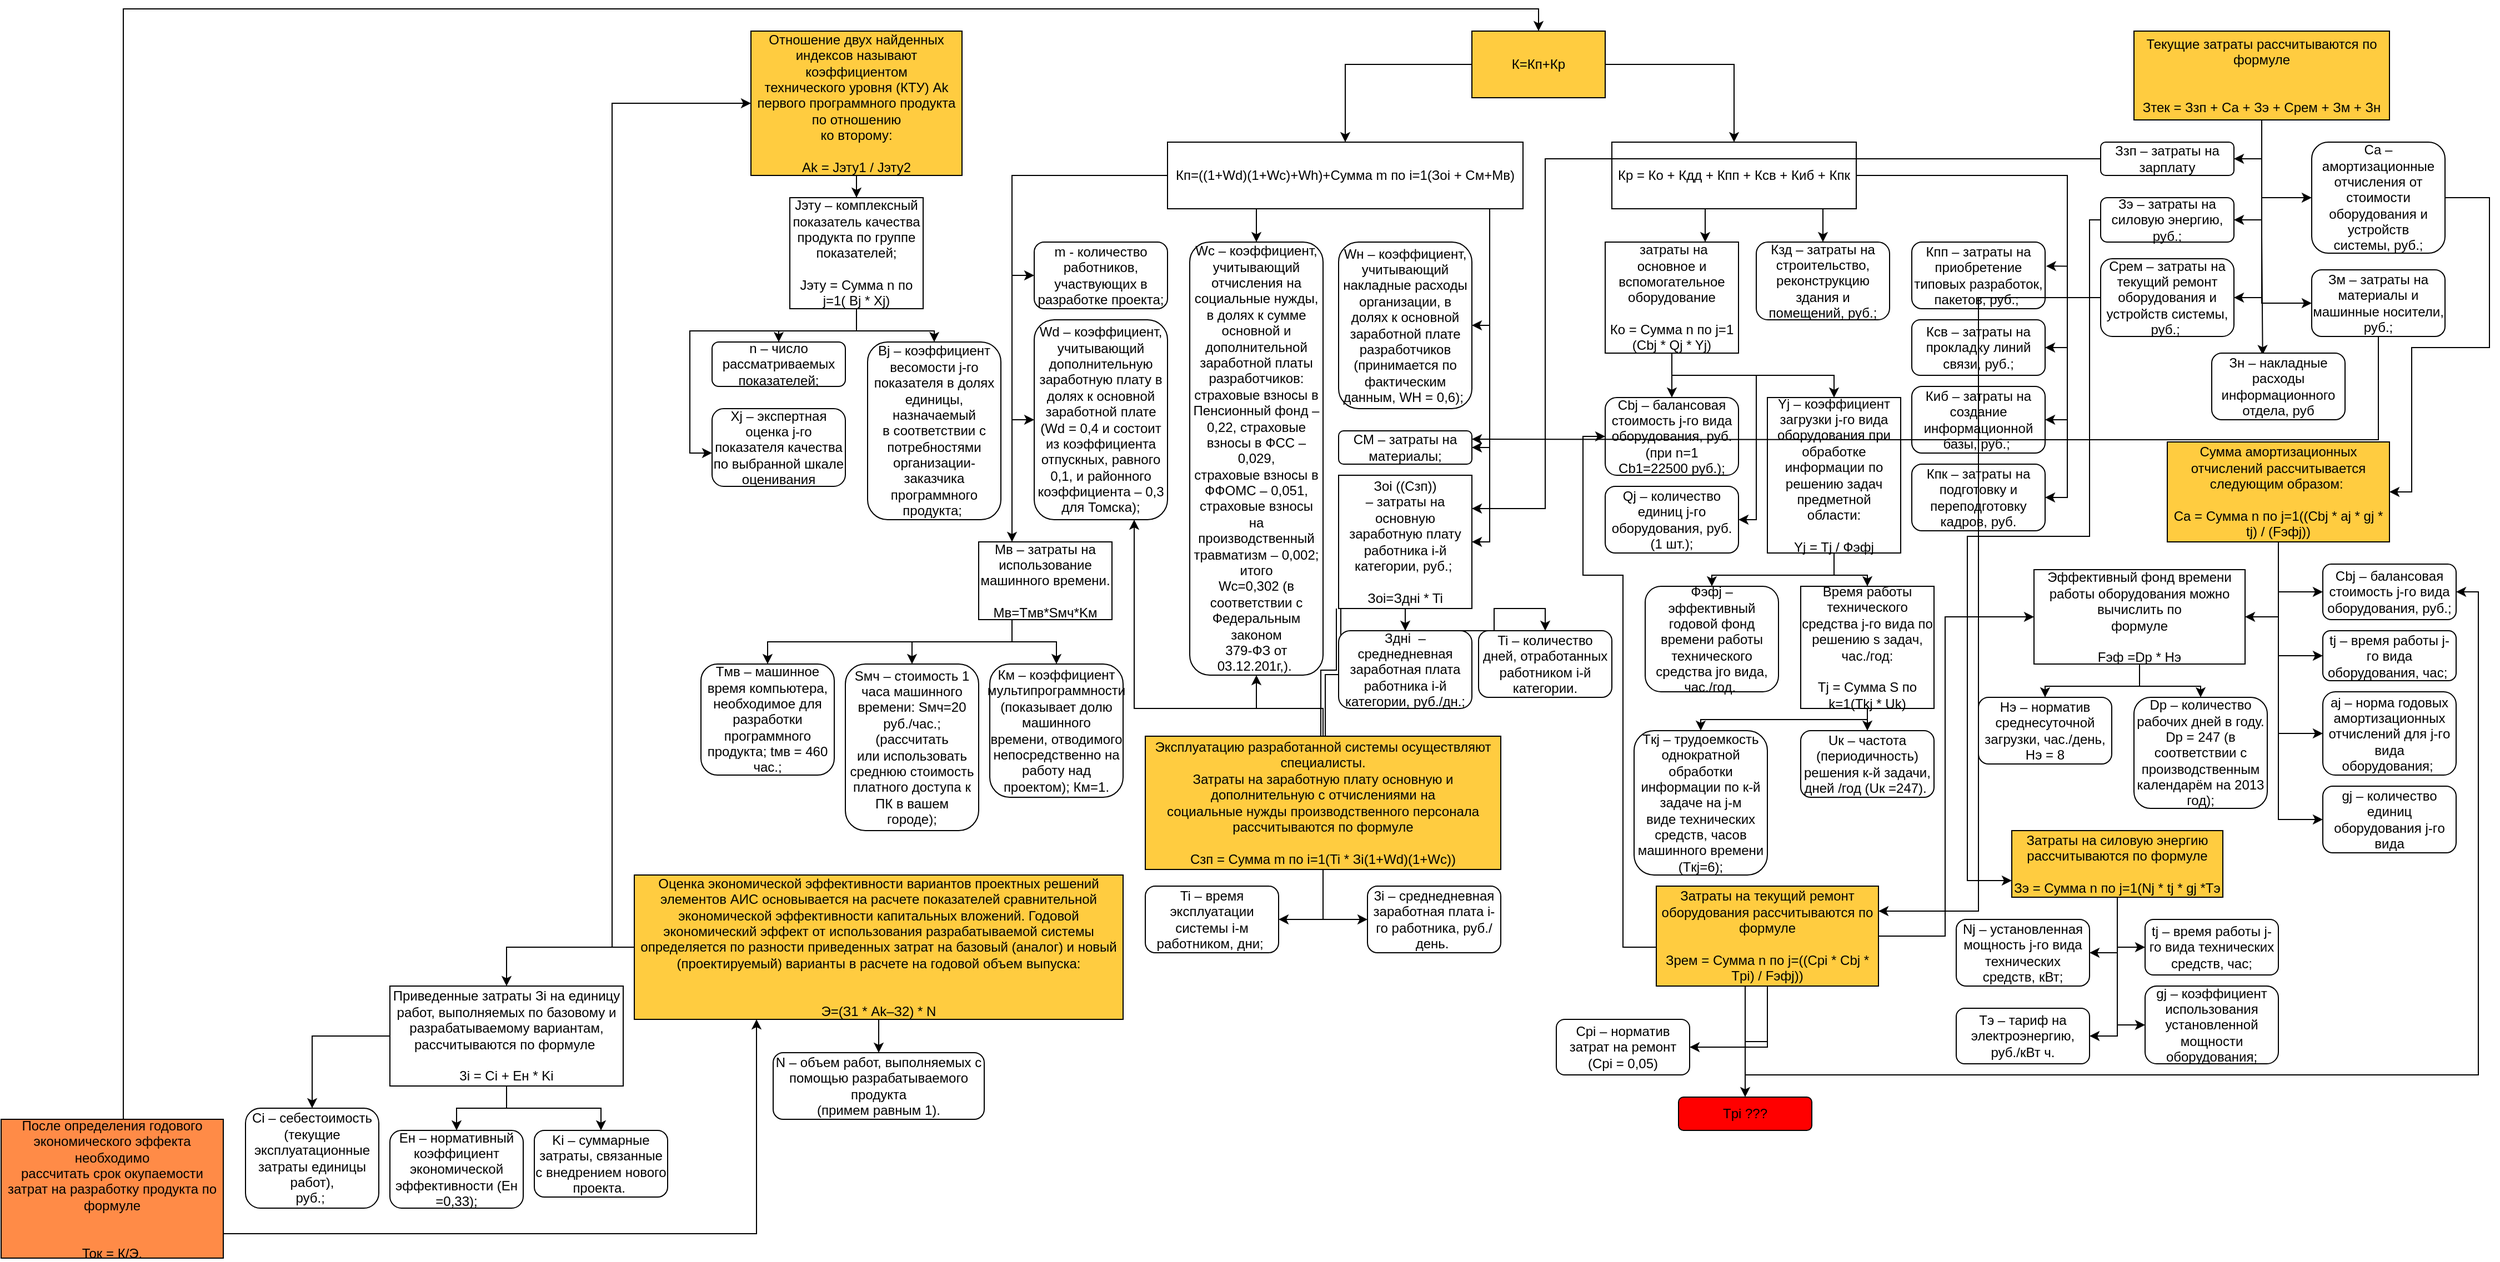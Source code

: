 <mxfile version="14.1.8" type="device"><diagram id="ptbiiNtV7gaPAEuwR_Ia" name="Страница 1"><mxGraphModel dx="2105" dy="2117" grid="1" gridSize="10" guides="1" tooltips="1" connect="1" arrows="1" fold="1" page="1" pageScale="1" pageWidth="827" pageHeight="1169" math="0" shadow="0"><root><mxCell id="0"/><mxCell id="1" parent="0"/><mxCell id="TgmgK-wRwr1ih5Ynuuwr-4" style="edgeStyle=orthogonalEdgeStyle;rounded=0;orthogonalLoop=1;jettySize=auto;html=1;entryX=0.5;entryY=0;entryDx=0;entryDy=0;" parent="1" source="TgmgK-wRwr1ih5Ynuuwr-1" target="TgmgK-wRwr1ih5Ynuuwr-2" edge="1"><mxGeometry relative="1" as="geometry"><Array as="points"><mxPoint x="540" y="-1100"/></Array></mxGeometry></mxCell><mxCell id="TgmgK-wRwr1ih5Ynuuwr-47" style="edgeStyle=orthogonalEdgeStyle;rounded=0;orthogonalLoop=1;jettySize=auto;html=1;entryX=0.5;entryY=0;entryDx=0;entryDy=0;" parent="1" source="TgmgK-wRwr1ih5Ynuuwr-1" target="TgmgK-wRwr1ih5Ynuuwr-46" edge="1"><mxGeometry relative="1" as="geometry"><Array as="points"><mxPoint x="890" y="-1100"/></Array></mxGeometry></mxCell><mxCell id="TgmgK-wRwr1ih5Ynuuwr-1" value="К=Кп+Кр" style="rounded=0;whiteSpace=wrap;html=1;fillColor=#FFCC40;" parent="1" vertex="1"><mxGeometry x="654" y="-1130" width="120" height="60" as="geometry"/></mxCell><mxCell id="TgmgK-wRwr1ih5Ynuuwr-8" style="edgeStyle=orthogonalEdgeStyle;rounded=0;orthogonalLoop=1;jettySize=auto;html=1;entryX=0;entryY=0.5;entryDx=0;entryDy=0;" parent="1" source="TgmgK-wRwr1ih5Ynuuwr-2" target="TgmgK-wRwr1ih5Ynuuwr-7" edge="1"><mxGeometry relative="1" as="geometry"><mxPoint x="220" y="-920" as="targetPoint"/><Array as="points"><mxPoint x="240" y="-1000"/><mxPoint x="240" y="-910"/></Array></mxGeometry></mxCell><mxCell id="TgmgK-wRwr1ih5Ynuuwr-12" style="edgeStyle=orthogonalEdgeStyle;rounded=0;orthogonalLoop=1;jettySize=auto;html=1;entryX=0;entryY=0.5;entryDx=0;entryDy=0;entryPerimeter=0;" parent="1" source="TgmgK-wRwr1ih5Ynuuwr-2" target="TgmgK-wRwr1ih5Ynuuwr-11" edge="1"><mxGeometry relative="1" as="geometry"><mxPoint x="240" y="-690" as="targetPoint"/><Array as="points"><mxPoint x="240" y="-1000"/><mxPoint x="240" y="-780"/></Array></mxGeometry></mxCell><mxCell id="TgmgK-wRwr1ih5Ynuuwr-20" style="edgeStyle=orthogonalEdgeStyle;rounded=0;orthogonalLoop=1;jettySize=auto;html=1;exitX=0.25;exitY=1;exitDx=0;exitDy=0;entryX=0.5;entryY=0;entryDx=0;entryDy=0;" parent="1" source="TgmgK-wRwr1ih5Ynuuwr-2" target="TgmgK-wRwr1ih5Ynuuwr-13" edge="1"><mxGeometry relative="1" as="geometry"/></mxCell><mxCell id="TgmgK-wRwr1ih5Ynuuwr-21" style="edgeStyle=orthogonalEdgeStyle;rounded=0;orthogonalLoop=1;jettySize=auto;html=1;" parent="1" source="TgmgK-wRwr1ih5Ynuuwr-2" target="TgmgK-wRwr1ih5Ynuuwr-15" edge="1"><mxGeometry relative="1" as="geometry"><Array as="points"><mxPoint x="670" y="-865"/></Array></mxGeometry></mxCell><mxCell id="TgmgK-wRwr1ih5Ynuuwr-26" style="edgeStyle=orthogonalEdgeStyle;rounded=0;orthogonalLoop=1;jettySize=auto;html=1;exitX=0.75;exitY=1;exitDx=0;exitDy=0;entryX=1;entryY=0.5;entryDx=0;entryDy=0;" parent="1" source="TgmgK-wRwr1ih5Ynuuwr-2" target="TgmgK-wRwr1ih5Ynuuwr-22" edge="1"><mxGeometry relative="1" as="geometry"><Array as="points"><mxPoint x="670" y="-970"/><mxPoint x="670" y="-755"/></Array></mxGeometry></mxCell><mxCell id="TgmgK-wRwr1ih5Ynuuwr-29" style="edgeStyle=orthogonalEdgeStyle;rounded=0;orthogonalLoop=1;jettySize=auto;html=1;exitX=0.75;exitY=1;exitDx=0;exitDy=0;entryX=1;entryY=0.5;entryDx=0;entryDy=0;" parent="1" source="TgmgK-wRwr1ih5Ynuuwr-2" target="TgmgK-wRwr1ih5Ynuuwr-28" edge="1"><mxGeometry relative="1" as="geometry"><Array as="points"><mxPoint x="670" y="-970"/><mxPoint x="670" y="-670"/></Array></mxGeometry></mxCell><mxCell id="TgmgK-wRwr1ih5Ynuuwr-115" style="edgeStyle=orthogonalEdgeStyle;rounded=0;orthogonalLoop=1;jettySize=auto;html=1;entryX=0.25;entryY=0;entryDx=0;entryDy=0;" parent="1" source="TgmgK-wRwr1ih5Ynuuwr-2" target="TgmgK-wRwr1ih5Ynuuwr-38" edge="1"><mxGeometry relative="1" as="geometry"/></mxCell><mxCell id="TgmgK-wRwr1ih5Ynuuwr-2" value="Кп=((1+Wd)(1+Wc)+Wh)+Cумма m по i=1(Зoi + Cм+Мв)" style="rounded=0;whiteSpace=wrap;html=1;" parent="1" vertex="1"><mxGeometry x="380" y="-1030" width="320" height="60" as="geometry"/></mxCell><mxCell id="TgmgK-wRwr1ih5Ynuuwr-7" value="m - количество работников, участвующих в разработке проекта;" style="rounded=1;whiteSpace=wrap;html=1;" parent="1" vertex="1"><mxGeometry x="260" y="-940" width="120" height="60" as="geometry"/></mxCell><mxCell id="TgmgK-wRwr1ih5Ynuuwr-11" value="Wd – коэффициент, учитывающий дополнительную заработную плату в&lt;br&gt;долях к основной заработной плате (Wd = 0,4 и состоит из коэффициента&lt;br&gt;отпускных, равного 0,1, и районного коэффициента – 0,3 для Томска);" style="rounded=1;whiteSpace=wrap;html=1;" parent="1" vertex="1"><mxGeometry x="260" y="-870" width="120" height="180" as="geometry"/></mxCell><mxCell id="TgmgK-wRwr1ih5Ynuuwr-13" value="Wс – коэффициент, учитывающий отчисления на социальные нужды, в долях к сумме основной и дополнительной заработной платы разработчиков:&lt;br&gt;страховые взносы в Пенсионный фонд – 0,22, страховые взносы в ФСС – 0,029,&lt;br&gt;страховые взносы в ФФОМС – 0,051, страховые взносы на производственный&lt;br&gt;травматизм – 0,002; итого&lt;br&gt;Wc=0,302 (в соответствии с Федеральным законом&lt;br&gt;379-ФЗ от 03.12.201г,).&amp;nbsp;" style="rounded=1;whiteSpace=wrap;html=1;" parent="1" vertex="1"><mxGeometry x="400" y="-940" width="120" height="390" as="geometry"/></mxCell><mxCell id="TgmgK-wRwr1ih5Ynuuwr-15" value="Wн – коэффициент, учитывающий накладные расходы организации, в&lt;br/&gt;долях к основной заработной плате разработчиков (принимается по&lt;br/&gt;фактическим данным, WН = 0,6);&amp;nbsp;" style="rounded=1;whiteSpace=wrap;html=1;" parent="1" vertex="1"><mxGeometry x="534" y="-940" width="120" height="150" as="geometry"/></mxCell><mxCell id="TgmgK-wRwr1ih5Ynuuwr-22" value="СM – затраты на материалы;" style="rounded=1;whiteSpace=wrap;html=1;" parent="1" vertex="1"><mxGeometry x="534" y="-770" width="120" height="30" as="geometry"/></mxCell><mxCell id="TgmgK-wRwr1ih5Ynuuwr-33" style="edgeStyle=orthogonalEdgeStyle;rounded=0;orthogonalLoop=1;jettySize=auto;html=1;exitX=0.5;exitY=1;exitDx=0;exitDy=0;entryX=0.5;entryY=0;entryDx=0;entryDy=0;" parent="1" source="TgmgK-wRwr1ih5Ynuuwr-28" target="TgmgK-wRwr1ih5Ynuuwr-32" edge="1"><mxGeometry relative="1" as="geometry"/></mxCell><mxCell id="TgmgK-wRwr1ih5Ynuuwr-34" style="edgeStyle=orthogonalEdgeStyle;rounded=0;orthogonalLoop=1;jettySize=auto;html=1;exitX=0.5;exitY=1;exitDx=0;exitDy=0;entryX=0.5;entryY=0;entryDx=0;entryDy=0;" parent="1" source="TgmgK-wRwr1ih5Ynuuwr-28" target="TgmgK-wRwr1ih5Ynuuwr-31" edge="1"><mxGeometry relative="1" as="geometry"/></mxCell><mxCell id="gELHfdkc6apqP2hcfplH-7" style="edgeStyle=orthogonalEdgeStyle;shape=link;rounded=0;orthogonalLoop=1;jettySize=auto;html=1;exitX=0;exitY=1;exitDx=0;exitDy=0;" parent="1" source="TgmgK-wRwr1ih5Ynuuwr-28" target="TgmgK-wRwr1ih5Ynuuwr-101" edge="1"><mxGeometry relative="1" as="geometry"/></mxCell><mxCell id="TgmgK-wRwr1ih5Ynuuwr-28" value="Зoi ((Сзп))&lt;br&gt;– затраты на основную заработную плату работника i-й категории, руб.;&amp;nbsp;&lt;br&gt;&lt;br&gt;Зoi=Зднi * Ti" style="rounded=0;whiteSpace=wrap;html=1;" parent="1" vertex="1"><mxGeometry x="534" y="-730" width="120" height="120" as="geometry"/></mxCell><mxCell id="TgmgK-wRwr1ih5Ynuuwr-31" value="Зднi&amp;nbsp; – среднедневная заработная плата работника i-й категории, руб./дн.;" style="rounded=1;whiteSpace=wrap;html=1;" parent="1" vertex="1"><mxGeometry x="534" y="-590" width="120" height="70" as="geometry"/></mxCell><mxCell id="TgmgK-wRwr1ih5Ynuuwr-32" value="Ti – количество дней, отработанных работником i-й категории." style="rounded=1;whiteSpace=wrap;html=1;" parent="1" vertex="1"><mxGeometry x="660" y="-590" width="120" height="60" as="geometry"/></mxCell><mxCell id="TgmgK-wRwr1ih5Ynuuwr-42" style="edgeStyle=orthogonalEdgeStyle;rounded=0;orthogonalLoop=1;jettySize=auto;html=1;exitX=0.25;exitY=1;exitDx=0;exitDy=0;" parent="1" source="TgmgK-wRwr1ih5Ynuuwr-38" target="TgmgK-wRwr1ih5Ynuuwr-39" edge="1"><mxGeometry relative="1" as="geometry"/></mxCell><mxCell id="TgmgK-wRwr1ih5Ynuuwr-44" style="edgeStyle=orthogonalEdgeStyle;rounded=0;orthogonalLoop=1;jettySize=auto;html=1;exitX=0.25;exitY=1;exitDx=0;exitDy=0;" parent="1" source="TgmgK-wRwr1ih5Ynuuwr-38" target="TgmgK-wRwr1ih5Ynuuwr-40" edge="1"><mxGeometry relative="1" as="geometry"/></mxCell><mxCell id="TgmgK-wRwr1ih5Ynuuwr-45" style="edgeStyle=orthogonalEdgeStyle;rounded=0;orthogonalLoop=1;jettySize=auto;html=1;exitX=0.25;exitY=1;exitDx=0;exitDy=0;entryX=0.5;entryY=0;entryDx=0;entryDy=0;" parent="1" source="TgmgK-wRwr1ih5Ynuuwr-38" target="TgmgK-wRwr1ih5Ynuuwr-41" edge="1"><mxGeometry relative="1" as="geometry"/></mxCell><mxCell id="TgmgK-wRwr1ih5Ynuuwr-38" value="&lt;span&gt;Мв – затраты на использование машинного времени.&lt;br&gt;&lt;br&gt;Мв=Tмв*Sмч*Kм&lt;br&gt;&lt;/span&gt;" style="rounded=0;whiteSpace=wrap;html=1;" parent="1" vertex="1"><mxGeometry x="210" y="-670" width="120" height="70" as="geometry"/></mxCell><mxCell id="TgmgK-wRwr1ih5Ynuuwr-39" value="Tмв – машинное время компьютера, необходимое для разработки&lt;br&gt;программного продукта; tмв = 460 час.;" style="rounded=1;whiteSpace=wrap;html=1;" parent="1" vertex="1"><mxGeometry x="-40" y="-560" width="120" height="100" as="geometry"/></mxCell><mxCell id="TgmgK-wRwr1ih5Ynuuwr-40" value="Sмч – стоимость 1 часа машинного времени: Sмч=20 руб./час.; (рассчитать&lt;br/&gt;или использовать среднюю стоимость платного доступа к ПК в вашем&lt;br/&gt;городе);" style="rounded=1;whiteSpace=wrap;html=1;" parent="1" vertex="1"><mxGeometry x="90" y="-560" width="120" height="150" as="geometry"/></mxCell><mxCell id="TgmgK-wRwr1ih5Ynuuwr-41" value="Км – коэффициент мультипрограммности (показывает долю машинного&lt;br/&gt;времени, отводимого непосредственно на работу над проектом); Км=1." style="rounded=1;whiteSpace=wrap;html=1;" parent="1" vertex="1"><mxGeometry x="220" y="-560" width="120" height="120" as="geometry"/></mxCell><mxCell id="TgmgK-wRwr1ih5Ynuuwr-49" style="edgeStyle=orthogonalEdgeStyle;rounded=0;orthogonalLoop=1;jettySize=auto;html=1;exitX=0.5;exitY=1;exitDx=0;exitDy=0;entryX=0.75;entryY=0;entryDx=0;entryDy=0;" parent="1" source="TgmgK-wRwr1ih5Ynuuwr-46" target="TgmgK-wRwr1ih5Ynuuwr-48" edge="1"><mxGeometry relative="1" as="geometry"/></mxCell><mxCell id="TgmgK-wRwr1ih5Ynuuwr-72" style="edgeStyle=orthogonalEdgeStyle;rounded=0;orthogonalLoop=1;jettySize=auto;html=1;exitX=0.75;exitY=1;exitDx=0;exitDy=0;entryX=0.5;entryY=0;entryDx=0;entryDy=0;" parent="1" source="TgmgK-wRwr1ih5Ynuuwr-46" target="TgmgK-wRwr1ih5Ynuuwr-67" edge="1"><mxGeometry relative="1" as="geometry"/></mxCell><mxCell id="TgmgK-wRwr1ih5Ynuuwr-73" style="edgeStyle=orthogonalEdgeStyle;rounded=0;orthogonalLoop=1;jettySize=auto;html=1;exitX=1;exitY=0.5;exitDx=0;exitDy=0;entryX=1.007;entryY=0.361;entryDx=0;entryDy=0;entryPerimeter=0;" parent="1" source="TgmgK-wRwr1ih5Ynuuwr-46" target="TgmgK-wRwr1ih5Ynuuwr-68" edge="1"><mxGeometry relative="1" as="geometry"/></mxCell><mxCell id="TgmgK-wRwr1ih5Ynuuwr-74" style="edgeStyle=orthogonalEdgeStyle;rounded=0;orthogonalLoop=1;jettySize=auto;html=1;entryX=1;entryY=0.5;entryDx=0;entryDy=0;" parent="1" source="TgmgK-wRwr1ih5Ynuuwr-46" target="TgmgK-wRwr1ih5Ynuuwr-69" edge="1"><mxGeometry relative="1" as="geometry"/></mxCell><mxCell id="TgmgK-wRwr1ih5Ynuuwr-75" style="edgeStyle=orthogonalEdgeStyle;rounded=0;orthogonalLoop=1;jettySize=auto;html=1;entryX=1;entryY=0.5;entryDx=0;entryDy=0;" parent="1" source="TgmgK-wRwr1ih5Ynuuwr-46" target="TgmgK-wRwr1ih5Ynuuwr-70" edge="1"><mxGeometry relative="1" as="geometry"/></mxCell><mxCell id="TgmgK-wRwr1ih5Ynuuwr-76" style="edgeStyle=orthogonalEdgeStyle;rounded=0;orthogonalLoop=1;jettySize=auto;html=1;entryX=1;entryY=0.5;entryDx=0;entryDy=0;" parent="1" source="TgmgK-wRwr1ih5Ynuuwr-46" target="TgmgK-wRwr1ih5Ynuuwr-71" edge="1"><mxGeometry relative="1" as="geometry"/></mxCell><mxCell id="TgmgK-wRwr1ih5Ynuuwr-46" value="Кр = Ко + Кдд + Кпп + Ксв + Киб + Кпк" style="rounded=0;whiteSpace=wrap;html=1;" parent="1" vertex="1"><mxGeometry x="780" y="-1030" width="220" height="60" as="geometry"/></mxCell><mxCell id="TgmgK-wRwr1ih5Ynuuwr-51" style="edgeStyle=orthogonalEdgeStyle;rounded=0;orthogonalLoop=1;jettySize=auto;html=1;entryX=0.5;entryY=0;entryDx=0;entryDy=0;" parent="1" source="TgmgK-wRwr1ih5Ynuuwr-48" target="TgmgK-wRwr1ih5Ynuuwr-50" edge="1"><mxGeometry relative="1" as="geometry"/></mxCell><mxCell id="TgmgK-wRwr1ih5Ynuuwr-53" style="edgeStyle=orthogonalEdgeStyle;rounded=0;orthogonalLoop=1;jettySize=auto;html=1;exitX=0.5;exitY=1;exitDx=0;exitDy=0;" parent="1" source="TgmgK-wRwr1ih5Ynuuwr-48" target="TgmgK-wRwr1ih5Ynuuwr-52" edge="1"><mxGeometry relative="1" as="geometry"><Array as="points"><mxPoint x="834" y="-820"/><mxPoint x="910" y="-820"/><mxPoint x="910" y="-690"/></Array></mxGeometry></mxCell><mxCell id="TgmgK-wRwr1ih5Ynuuwr-56" style="edgeStyle=orthogonalEdgeStyle;rounded=0;orthogonalLoop=1;jettySize=auto;html=1;exitX=0.5;exitY=1;exitDx=0;exitDy=0;" parent="1" source="TgmgK-wRwr1ih5Ynuuwr-48" target="TgmgK-wRwr1ih5Ynuuwr-54" edge="1"><mxGeometry relative="1" as="geometry"/></mxCell><mxCell id="TgmgK-wRwr1ih5Ynuuwr-48" value="&amp;nbsp;затраты на основное и вспомогательное оборудование&lt;br&gt;&lt;br&gt;Ко = Cумма n по j=1 (Cbj * Qj * Yj)" style="rounded=0;whiteSpace=wrap;html=1;" parent="1" vertex="1"><mxGeometry x="774" y="-940" width="120" height="100" as="geometry"/></mxCell><mxCell id="TgmgK-wRwr1ih5Ynuuwr-50" value="Cbj – балансовая стоимость j-го вида оборудования, руб. (при n=1&lt;br/&gt;Cb1=22500 руб.);" style="rounded=1;whiteSpace=wrap;html=1;" parent="1" vertex="1"><mxGeometry x="774" y="-800" width="120" height="70" as="geometry"/></mxCell><mxCell id="TgmgK-wRwr1ih5Ynuuwr-52" value="Qj – количество единиц j-гo оборудования, руб. (1 шт.);" style="rounded=1;whiteSpace=wrap;html=1;" parent="1" vertex="1"><mxGeometry x="774" y="-720" width="120" height="60" as="geometry"/></mxCell><mxCell id="TgmgK-wRwr1ih5Ynuuwr-58" style="edgeStyle=orthogonalEdgeStyle;rounded=0;orthogonalLoop=1;jettySize=auto;html=1;exitX=0.5;exitY=1;exitDx=0;exitDy=0;" parent="1" source="TgmgK-wRwr1ih5Ynuuwr-54" target="TgmgK-wRwr1ih5Ynuuwr-57" edge="1"><mxGeometry relative="1" as="geometry"><Array as="points"><mxPoint x="980" y="-640"/><mxPoint x="870" y="-640"/></Array></mxGeometry></mxCell><mxCell id="TgmgK-wRwr1ih5Ynuuwr-60" style="edgeStyle=orthogonalEdgeStyle;rounded=0;orthogonalLoop=1;jettySize=auto;html=1;exitX=0.5;exitY=1;exitDx=0;exitDy=0;entryX=0.5;entryY=0;entryDx=0;entryDy=0;" parent="1" source="TgmgK-wRwr1ih5Ynuuwr-54" target="TgmgK-wRwr1ih5Ynuuwr-59" edge="1"><mxGeometry relative="1" as="geometry"/></mxCell><mxCell id="TgmgK-wRwr1ih5Ynuuwr-54" value="Yj – коэффициент загрузки j-го вида оборудования при обработке&lt;br&gt;информации по решению задач предметной области:&lt;br&gt;&lt;br&gt;Yj = Tj / Фэфj" style="rounded=0;whiteSpace=wrap;html=1;" parent="1" vertex="1"><mxGeometry x="920" y="-800" width="120" height="140" as="geometry"/></mxCell><mxCell id="TgmgK-wRwr1ih5Ynuuwr-57" value="Фэфj – эффективный годовой фонд времени работы технического средства jго вида, час./год.&amp;nbsp;" style="rounded=1;whiteSpace=wrap;html=1;" parent="1" vertex="1"><mxGeometry x="810" y="-630" width="120" height="95" as="geometry"/></mxCell><mxCell id="TgmgK-wRwr1ih5Ynuuwr-64" style="edgeStyle=orthogonalEdgeStyle;rounded=0;orthogonalLoop=1;jettySize=auto;html=1;exitX=0.5;exitY=1;exitDx=0;exitDy=0;entryX=0.5;entryY=0;entryDx=0;entryDy=0;" parent="1" source="TgmgK-wRwr1ih5Ynuuwr-59" target="TgmgK-wRwr1ih5Ynuuwr-62" edge="1"><mxGeometry relative="1" as="geometry"/></mxCell><mxCell id="TgmgK-wRwr1ih5Ynuuwr-66" style="edgeStyle=orthogonalEdgeStyle;rounded=0;orthogonalLoop=1;jettySize=auto;html=1;entryX=0.5;entryY=0;entryDx=0;entryDy=0;" parent="1" source="TgmgK-wRwr1ih5Ynuuwr-59" target="TgmgK-wRwr1ih5Ynuuwr-61" edge="1"><mxGeometry relative="1" as="geometry"><Array as="points"><mxPoint x="1010" y="-510"/><mxPoint x="860" y="-510"/></Array></mxGeometry></mxCell><mxCell id="TgmgK-wRwr1ih5Ynuuwr-59" value="Время работы технического средства j-го вида по решению s задач,&lt;br/&gt;час./год:&lt;br&gt;&lt;br&gt;Tj = Сумма S по k=1(Tkj * Uk)" style="rounded=0;whiteSpace=wrap;html=1;" parent="1" vertex="1"><mxGeometry x="950" y="-630" width="120" height="110" as="geometry"/></mxCell><mxCell id="TgmgK-wRwr1ih5Ynuuwr-61" value="Tкj – трудоемкость однократной обработки информации по к-й задаче на j-м&lt;br&gt;виде технических средств, часов машинного времени (Tкj=6);" style="rounded=1;whiteSpace=wrap;html=1;" parent="1" vertex="1"><mxGeometry x="800" y="-500" width="120" height="130" as="geometry"/></mxCell><mxCell id="TgmgK-wRwr1ih5Ynuuwr-62" value="Uк – частота (периодичность) решения к-й задачи, дней /год (Uк =247).&amp;nbsp;" style="rounded=1;whiteSpace=wrap;html=1;" parent="1" vertex="1"><mxGeometry x="950" y="-500" width="120" height="60" as="geometry"/></mxCell><mxCell id="TgmgK-wRwr1ih5Ynuuwr-67" value="Кзд – затраты на строительство, реконструкцию здания и помещений, руб.;" style="rounded=1;whiteSpace=wrap;html=1;" parent="1" vertex="1"><mxGeometry x="910" y="-940" width="120" height="70" as="geometry"/></mxCell><mxCell id="TgmgK-wRwr1ih5Ynuuwr-68" value="Кпп – затраты на приобретение типовых разработок, пакетов, руб.;&amp;nbsp;" style="rounded=1;whiteSpace=wrap;html=1;" parent="1" vertex="1"><mxGeometry x="1050" y="-940" width="120" height="60" as="geometry"/></mxCell><mxCell id="TgmgK-wRwr1ih5Ynuuwr-69" value="Ксв – затраты на прокладку линий связи, руб.;" style="rounded=1;whiteSpace=wrap;html=1;" parent="1" vertex="1"><mxGeometry x="1050" y="-870" width="120" height="50" as="geometry"/></mxCell><mxCell id="TgmgK-wRwr1ih5Ynuuwr-70" value="Киб – затраты на создание информационной базы, руб.;&amp;nbsp;" style="rounded=1;whiteSpace=wrap;html=1;" parent="1" vertex="1"><mxGeometry x="1050" y="-810" width="120" height="60" as="geometry"/></mxCell><mxCell id="TgmgK-wRwr1ih5Ynuuwr-71" value="Кпк – затраты на подготовку и переподготовку кадров, руб." style="rounded=1;whiteSpace=wrap;html=1;" parent="1" vertex="1"><mxGeometry x="1050" y="-740" width="120" height="60" as="geometry"/></mxCell><mxCell id="TgmgK-wRwr1ih5Ynuuwr-83" style="edgeStyle=orthogonalEdgeStyle;rounded=0;orthogonalLoop=1;jettySize=auto;html=1;entryX=0.5;entryY=0;entryDx=0;entryDy=0;" parent="1" source="TgmgK-wRwr1ih5Ynuuwr-79" target="TgmgK-wRwr1ih5Ynuuwr-80" edge="1"><mxGeometry relative="1" as="geometry"/></mxCell><mxCell id="TgmgK-wRwr1ih5Ynuuwr-84" style="edgeStyle=orthogonalEdgeStyle;rounded=0;orthogonalLoop=1;jettySize=auto;html=1;" parent="1" source="TgmgK-wRwr1ih5Ynuuwr-79" target="TgmgK-wRwr1ih5Ynuuwr-81" edge="1"><mxGeometry relative="1" as="geometry"/></mxCell><mxCell id="TgmgK-wRwr1ih5Ynuuwr-85" style="edgeStyle=orthogonalEdgeStyle;rounded=0;orthogonalLoop=1;jettySize=auto;html=1;entryX=0;entryY=0.571;entryDx=0;entryDy=0;entryPerimeter=0;" parent="1" source="TgmgK-wRwr1ih5Ynuuwr-79" target="TgmgK-wRwr1ih5Ynuuwr-82" edge="1"><mxGeometry relative="1" as="geometry"><Array as="points"><mxPoint x="100" y="-860"/><mxPoint x="-50" y="-860"/><mxPoint x="-50" y="-750"/></Array></mxGeometry></mxCell><mxCell id="TgmgK-wRwr1ih5Ynuuwr-79" value="Jэту – комплексный показатель качества продукта по группе показателей;&lt;br&gt;&lt;br&gt;Jэту = Сумма n по j=1( Bj * Xj)" style="rounded=0;whiteSpace=wrap;html=1;" parent="1" vertex="1"><mxGeometry x="40" y="-980" width="120" height="100" as="geometry"/></mxCell><mxCell id="TgmgK-wRwr1ih5Ynuuwr-80" value="n – число рассматриваемых показателей;" style="rounded=1;whiteSpace=wrap;html=1;" parent="1" vertex="1"><mxGeometry x="-30" y="-850" width="120" height="40" as="geometry"/></mxCell><mxCell id="TgmgK-wRwr1ih5Ynuuwr-81" value="Вj – коэффициент весомости j-го показателя в долях единицы, назначаемый&lt;br/&gt;в соответствии с потребностями организации-заказчика программного&lt;br/&gt;продукта;&amp;nbsp;" style="rounded=1;whiteSpace=wrap;html=1;" parent="1" vertex="1"><mxGeometry x="110" y="-850" width="120" height="160" as="geometry"/></mxCell><mxCell id="TgmgK-wRwr1ih5Ynuuwr-82" value="Xj – экспертная оценка j-го показателя качества по выбранной шкале&lt;br/&gt;оценивания" style="rounded=1;whiteSpace=wrap;html=1;" parent="1" vertex="1"><mxGeometry x="-30" y="-790" width="120" height="70" as="geometry"/></mxCell><mxCell id="TgmgK-wRwr1ih5Ynuuwr-87" style="edgeStyle=orthogonalEdgeStyle;rounded=0;orthogonalLoop=1;jettySize=auto;html=1;entryX=0.5;entryY=0;entryDx=0;entryDy=0;" parent="1" source="TgmgK-wRwr1ih5Ynuuwr-86" target="TgmgK-wRwr1ih5Ynuuwr-79" edge="1"><mxGeometry relative="1" as="geometry"/></mxCell><mxCell id="TgmgK-wRwr1ih5Ynuuwr-86" value="Отношение двух найденных индексов называют коэффициентом&lt;br&gt;технического уровня (КТУ) Аk первого программного продукта по отношению&lt;br&gt;ко второму:&lt;br&gt;&lt;br&gt;Ak = Jэту1 / Jэту2" style="rounded=0;whiteSpace=wrap;html=1;fillColor=#FFCC40;" parent="1" vertex="1"><mxGeometry x="5" y="-1130" width="190" height="130" as="geometry"/></mxCell><mxCell id="TgmgK-wRwr1ih5Ynuuwr-95" style="edgeStyle=orthogonalEdgeStyle;rounded=0;orthogonalLoop=1;jettySize=auto;html=1;entryX=1;entryY=0.5;entryDx=0;entryDy=0;" parent="1" source="TgmgK-wRwr1ih5Ynuuwr-88" target="TgmgK-wRwr1ih5Ynuuwr-89" edge="1"><mxGeometry relative="1" as="geometry"/></mxCell><mxCell id="TgmgK-wRwr1ih5Ynuuwr-96" style="edgeStyle=orthogonalEdgeStyle;rounded=0;orthogonalLoop=1;jettySize=auto;html=1;entryX=1;entryY=0.5;entryDx=0;entryDy=0;" parent="1" source="TgmgK-wRwr1ih5Ynuuwr-88" target="TgmgK-wRwr1ih5Ynuuwr-91" edge="1"><mxGeometry relative="1" as="geometry"/></mxCell><mxCell id="TgmgK-wRwr1ih5Ynuuwr-97" style="edgeStyle=orthogonalEdgeStyle;rounded=0;orthogonalLoop=1;jettySize=auto;html=1;exitX=0.5;exitY=1;exitDx=0;exitDy=0;entryX=1;entryY=0.5;entryDx=0;entryDy=0;" parent="1" source="TgmgK-wRwr1ih5Ynuuwr-88" target="TgmgK-wRwr1ih5Ynuuwr-92" edge="1"><mxGeometry relative="1" as="geometry"/></mxCell><mxCell id="TgmgK-wRwr1ih5Ynuuwr-98" style="edgeStyle=orthogonalEdgeStyle;rounded=0;orthogonalLoop=1;jettySize=auto;html=1;entryX=0;entryY=0.5;entryDx=0;entryDy=0;" parent="1" source="TgmgK-wRwr1ih5Ynuuwr-88" target="TgmgK-wRwr1ih5Ynuuwr-90" edge="1"><mxGeometry relative="1" as="geometry"/></mxCell><mxCell id="TgmgK-wRwr1ih5Ynuuwr-99" style="edgeStyle=orthogonalEdgeStyle;rounded=0;orthogonalLoop=1;jettySize=auto;html=1;entryX=0;entryY=0.5;entryDx=0;entryDy=0;" parent="1" source="TgmgK-wRwr1ih5Ynuuwr-88" target="TgmgK-wRwr1ih5Ynuuwr-93" edge="1"><mxGeometry relative="1" as="geometry"/></mxCell><mxCell id="TgmgK-wRwr1ih5Ynuuwr-100" style="edgeStyle=orthogonalEdgeStyle;rounded=0;orthogonalLoop=1;jettySize=auto;html=1;entryX=0.382;entryY=0.028;entryDx=0;entryDy=0;entryPerimeter=0;" parent="1" source="TgmgK-wRwr1ih5Ynuuwr-88" target="TgmgK-wRwr1ih5Ynuuwr-94" edge="1"><mxGeometry relative="1" as="geometry"/></mxCell><mxCell id="TgmgK-wRwr1ih5Ynuuwr-88" value="Текущие затраты рассчитываются по формуле&lt;br&gt;&lt;br&gt;&lt;br&gt;Зтек = Ззп + Са + Зэ + Срем + Зм + Зн" style="rounded=0;whiteSpace=wrap;html=1;fillColor=#FFCC40;" parent="1" vertex="1"><mxGeometry x="1250" y="-1130" width="230" height="80" as="geometry"/></mxCell><mxCell id="gELHfdkc6apqP2hcfplH-5" style="edgeStyle=orthogonalEdgeStyle;rounded=0;orthogonalLoop=1;jettySize=auto;html=1;entryX=1;entryY=0.25;entryDx=0;entryDy=0;" parent="1" source="TgmgK-wRwr1ih5Ynuuwr-89" target="TgmgK-wRwr1ih5Ynuuwr-28" edge="1"><mxGeometry relative="1" as="geometry"><Array as="points"><mxPoint x="720" y="-1015"/><mxPoint x="720" y="-700"/></Array></mxGeometry></mxCell><mxCell id="TgmgK-wRwr1ih5Ynuuwr-89" value="Ззп – затраты на зарплату" style="rounded=1;whiteSpace=wrap;html=1;" parent="1" vertex="1"><mxGeometry x="1220" y="-1030" width="120" height="30" as="geometry"/></mxCell><mxCell id="gELHfdkc6apqP2hcfplH-2" style="edgeStyle=orthogonalEdgeStyle;rounded=0;orthogonalLoop=1;jettySize=auto;html=1;entryX=1;entryY=0.5;entryDx=0;entryDy=0;" parent="1" source="TgmgK-wRwr1ih5Ynuuwr-90" target="TgmgK-wRwr1ih5Ynuuwr-118" edge="1"><mxGeometry relative="1" as="geometry"><Array as="points"><mxPoint x="1570" y="-980"/><mxPoint x="1570" y="-845"/><mxPoint x="1500" y="-845"/><mxPoint x="1500" y="-715"/></Array></mxGeometry></mxCell><mxCell id="TgmgK-wRwr1ih5Ynuuwr-90" value="Са – амортизационные отчисления от стоимости оборудования и устройств&lt;br/&gt;системы, руб.;" style="rounded=1;whiteSpace=wrap;html=1;" parent="1" vertex="1"><mxGeometry x="1410" y="-1030" width="120" height="100" as="geometry"/></mxCell><mxCell id="gELHfdkc6apqP2hcfplH-3" style="edgeStyle=orthogonalEdgeStyle;rounded=0;orthogonalLoop=1;jettySize=auto;html=1;entryX=0;entryY=0.75;entryDx=0;entryDy=0;" parent="1" source="TgmgK-wRwr1ih5Ynuuwr-91" target="TgmgK-wRwr1ih5Ynuuwr-133" edge="1"><mxGeometry relative="1" as="geometry"><Array as="points"><mxPoint x="1210" y="-960"/><mxPoint x="1210" y="-675"/><mxPoint x="1100" y="-675"/><mxPoint x="1100" y="-365"/></Array></mxGeometry></mxCell><mxCell id="TgmgK-wRwr1ih5Ynuuwr-91" value="Зэ – затраты на силовую энергию, руб.;" style="rounded=1;whiteSpace=wrap;html=1;" parent="1" vertex="1"><mxGeometry x="1220" y="-980" width="120" height="40" as="geometry"/></mxCell><mxCell id="gELHfdkc6apqP2hcfplH-4" style="edgeStyle=orthogonalEdgeStyle;rounded=0;orthogonalLoop=1;jettySize=auto;html=1;entryX=1;entryY=0.25;entryDx=0;entryDy=0;" parent="1" source="TgmgK-wRwr1ih5Ynuuwr-92" target="TgmgK-wRwr1ih5Ynuuwr-142" edge="1"><mxGeometry relative="1" as="geometry"><Array as="points"><mxPoint x="1110" y="-890"/><mxPoint x="1110" y="-337"/></Array></mxGeometry></mxCell><mxCell id="TgmgK-wRwr1ih5Ynuuwr-92" value="Срем – затраты на текущий ремонт оборудования и устройств системы, руб.;&amp;nbsp;" style="rounded=1;whiteSpace=wrap;html=1;" parent="1" vertex="1"><mxGeometry x="1220" y="-925" width="120" height="70" as="geometry"/></mxCell><mxCell id="gELHfdkc6apqP2hcfplH-6" style="edgeStyle=orthogonalEdgeStyle;rounded=0;orthogonalLoop=1;jettySize=auto;html=1;entryX=1;entryY=0.25;entryDx=0;entryDy=0;" parent="1" source="TgmgK-wRwr1ih5Ynuuwr-93" target="TgmgK-wRwr1ih5Ynuuwr-22" edge="1"><mxGeometry relative="1" as="geometry"><Array as="points"><mxPoint x="1470" y="-762"/><mxPoint x="1032" y="-762"/></Array></mxGeometry></mxCell><mxCell id="TgmgK-wRwr1ih5Ynuuwr-93" value="Зм – затраты на материалы и машинные носители, руб.;" style="rounded=1;whiteSpace=wrap;html=1;" parent="1" vertex="1"><mxGeometry x="1410" y="-915" width="120" height="60" as="geometry"/></mxCell><mxCell id="TgmgK-wRwr1ih5Ynuuwr-94" value="Зн – накладные расходы информационного отдела, руб" style="rounded=1;whiteSpace=wrap;html=1;" parent="1" vertex="1"><mxGeometry x="1320" y="-840" width="120" height="60" as="geometry"/></mxCell><mxCell id="TgmgK-wRwr1ih5Ynuuwr-104" style="edgeStyle=orthogonalEdgeStyle;rounded=0;orthogonalLoop=1;jettySize=auto;html=1;entryX=1;entryY=0.5;entryDx=0;entryDy=0;" parent="1" source="TgmgK-wRwr1ih5Ynuuwr-101" target="TgmgK-wRwr1ih5Ynuuwr-102" edge="1"><mxGeometry relative="1" as="geometry"/></mxCell><mxCell id="TgmgK-wRwr1ih5Ynuuwr-105" style="edgeStyle=orthogonalEdgeStyle;rounded=0;orthogonalLoop=1;jettySize=auto;html=1;entryX=0;entryY=0.5;entryDx=0;entryDy=0;" parent="1" source="TgmgK-wRwr1ih5Ynuuwr-101" target="TgmgK-wRwr1ih5Ynuuwr-103" edge="1"><mxGeometry relative="1" as="geometry"/></mxCell><mxCell id="TgmgK-wRwr1ih5Ynuuwr-116" style="edgeStyle=orthogonalEdgeStyle;rounded=0;orthogonalLoop=1;jettySize=auto;html=1;entryX=0.5;entryY=1;entryDx=0;entryDy=0;" parent="1" source="TgmgK-wRwr1ih5Ynuuwr-101" target="TgmgK-wRwr1ih5Ynuuwr-13" edge="1"><mxGeometry relative="1" as="geometry"><Array as="points"><mxPoint x="520" y="-520"/><mxPoint x="460" y="-520"/></Array></mxGeometry></mxCell><mxCell id="TgmgK-wRwr1ih5Ynuuwr-117" style="edgeStyle=orthogonalEdgeStyle;rounded=0;orthogonalLoop=1;jettySize=auto;html=1;entryX=0.75;entryY=1;entryDx=0;entryDy=0;" parent="1" source="TgmgK-wRwr1ih5Ynuuwr-101" target="TgmgK-wRwr1ih5Ynuuwr-11" edge="1"><mxGeometry relative="1" as="geometry"><Array as="points"><mxPoint x="520" y="-520"/><mxPoint x="350" y="-520"/></Array></mxGeometry></mxCell><mxCell id="TgmgK-wRwr1ih5Ynuuwr-101" value="Эксплуатацию разработанной системы осуществляют специалисты.&lt;br&gt;Затраты на заработную плату основную и дополнительную с отчислениями на&lt;br&gt;социальные нужды производственного персонала рассчитываются по формуле&lt;br&gt;&lt;br&gt;Cзп = Сумма m по i=1(Ti * Зi(1+Wd)(1+Wc))" style="rounded=0;whiteSpace=wrap;html=1;fillColor=#FFCC40;" parent="1" vertex="1"><mxGeometry x="360" y="-495" width="320" height="120" as="geometry"/></mxCell><mxCell id="TgmgK-wRwr1ih5Ynuuwr-102" value="Ti – время эксплуатации системы i-м работником, дни;&amp;nbsp;" style="rounded=1;whiteSpace=wrap;html=1;" parent="1" vertex="1"><mxGeometry x="360" y="-360" width="120" height="60" as="geometry"/></mxCell><mxCell id="TgmgK-wRwr1ih5Ynuuwr-103" value="3i – среднедневная заработная плата i-го работника, руб./день.&amp;nbsp;" style="rounded=1;whiteSpace=wrap;html=1;" parent="1" vertex="1"><mxGeometry x="560" y="-360" width="120" height="60" as="geometry"/></mxCell><mxCell id="TgmgK-wRwr1ih5Ynuuwr-123" style="edgeStyle=orthogonalEdgeStyle;rounded=0;orthogonalLoop=1;jettySize=auto;html=1;entryX=0;entryY=0.5;entryDx=0;entryDy=0;" parent="1" source="TgmgK-wRwr1ih5Ynuuwr-118" target="TgmgK-wRwr1ih5Ynuuwr-119" edge="1"><mxGeometry relative="1" as="geometry"/></mxCell><mxCell id="TgmgK-wRwr1ih5Ynuuwr-124" style="edgeStyle=orthogonalEdgeStyle;rounded=0;orthogonalLoop=1;jettySize=auto;html=1;entryX=0;entryY=0.5;entryDx=0;entryDy=0;" parent="1" source="TgmgK-wRwr1ih5Ynuuwr-118" target="TgmgK-wRwr1ih5Ynuuwr-120" edge="1"><mxGeometry relative="1" as="geometry"/></mxCell><mxCell id="TgmgK-wRwr1ih5Ynuuwr-125" style="edgeStyle=orthogonalEdgeStyle;rounded=0;orthogonalLoop=1;jettySize=auto;html=1;entryX=0;entryY=0.5;entryDx=0;entryDy=0;" parent="1" source="TgmgK-wRwr1ih5Ynuuwr-118" target="TgmgK-wRwr1ih5Ynuuwr-121" edge="1"><mxGeometry relative="1" as="geometry"/></mxCell><mxCell id="TgmgK-wRwr1ih5Ynuuwr-126" style="edgeStyle=orthogonalEdgeStyle;rounded=0;orthogonalLoop=1;jettySize=auto;html=1;entryX=0;entryY=0.5;entryDx=0;entryDy=0;" parent="1" source="TgmgK-wRwr1ih5Ynuuwr-118" target="TgmgK-wRwr1ih5Ynuuwr-122" edge="1"><mxGeometry relative="1" as="geometry"/></mxCell><mxCell id="TgmgK-wRwr1ih5Ynuuwr-128" style="edgeStyle=orthogonalEdgeStyle;rounded=0;orthogonalLoop=1;jettySize=auto;html=1;entryX=1;entryY=0.5;entryDx=0;entryDy=0;" parent="1" source="TgmgK-wRwr1ih5Ynuuwr-118" target="TgmgK-wRwr1ih5Ynuuwr-127" edge="1"><mxGeometry relative="1" as="geometry"/></mxCell><mxCell id="TgmgK-wRwr1ih5Ynuuwr-118" value="Сумма амортизационных отчислений рассчитывается следующим образом:&amp;nbsp;&lt;br&gt;&lt;br&gt;Ca = Сумма n по j=1((Cbj * aj * gj * tj) / (Fэфj))" style="rounded=0;whiteSpace=wrap;html=1;fillColor=#FFCC40;" parent="1" vertex="1"><mxGeometry x="1280" y="-760" width="200" height="90" as="geometry"/></mxCell><mxCell id="TgmgK-wRwr1ih5Ynuuwr-119" value="Cbj – балансовая стоимость j-гo вида оборудования, руб.;" style="rounded=1;whiteSpace=wrap;html=1;" parent="1" vertex="1"><mxGeometry x="1420" y="-650" width="120" height="50" as="geometry"/></mxCell><mxCell id="TgmgK-wRwr1ih5Ynuuwr-120" value="tj – время работы j-гo вида оборудования, час;&amp;nbsp;" style="rounded=1;whiteSpace=wrap;html=1;" parent="1" vertex="1"><mxGeometry x="1420" y="-590" width="120" height="45" as="geometry"/></mxCell><mxCell id="TgmgK-wRwr1ih5Ynuuwr-121" value="aj – норма годовых амортизационных отчислений для j-гo вида&lt;br/&gt;оборудования;&amp;nbsp;" style="rounded=1;whiteSpace=wrap;html=1;" parent="1" vertex="1"><mxGeometry x="1420" y="-535" width="120" height="75" as="geometry"/></mxCell><mxCell id="TgmgK-wRwr1ih5Ynuuwr-122" value="gj – количество единиц оборудования j-гo вида" style="rounded=1;whiteSpace=wrap;html=1;" parent="1" vertex="1"><mxGeometry x="1420" y="-450" width="120" height="60" as="geometry"/></mxCell><mxCell id="TgmgK-wRwr1ih5Ynuuwr-131" style="edgeStyle=orthogonalEdgeStyle;rounded=0;orthogonalLoop=1;jettySize=auto;html=1;entryX=0.5;entryY=0;entryDx=0;entryDy=0;" parent="1" source="TgmgK-wRwr1ih5Ynuuwr-127" target="TgmgK-wRwr1ih5Ynuuwr-130" edge="1"><mxGeometry relative="1" as="geometry"/></mxCell><mxCell id="TgmgK-wRwr1ih5Ynuuwr-132" style="edgeStyle=orthogonalEdgeStyle;rounded=0;orthogonalLoop=1;jettySize=auto;html=1;entryX=0.5;entryY=0;entryDx=0;entryDy=0;" parent="1" source="TgmgK-wRwr1ih5Ynuuwr-127" target="TgmgK-wRwr1ih5Ynuuwr-129" edge="1"><mxGeometry relative="1" as="geometry"/></mxCell><mxCell id="TgmgK-wRwr1ih5Ynuuwr-127" value="Эффективный фонд времени работы оборудования можно вычислить по&lt;br/&gt;формуле&lt;br&gt;&lt;br&gt;Fэф =Dр * Нэ" style="rounded=0;whiteSpace=wrap;html=1;" parent="1" vertex="1"><mxGeometry x="1160" y="-645" width="190" height="85" as="geometry"/></mxCell><mxCell id="TgmgK-wRwr1ih5Ynuuwr-129" value="Dp – количество рабочих дней в году. Dp = 247 (в соответствии с&lt;br/&gt;производственным календарём на 2013 год);" style="rounded=1;whiteSpace=wrap;html=1;" parent="1" vertex="1"><mxGeometry x="1250" y="-530" width="120" height="100" as="geometry"/></mxCell><mxCell id="TgmgK-wRwr1ih5Ynuuwr-130" value="Нэ – норматив среднесуточной загрузки, час./день, Нэ = 8" style="rounded=1;whiteSpace=wrap;html=1;" parent="1" vertex="1"><mxGeometry x="1110" y="-530" width="120" height="60" as="geometry"/></mxCell><mxCell id="TgmgK-wRwr1ih5Ynuuwr-138" style="edgeStyle=orthogonalEdgeStyle;rounded=0;orthogonalLoop=1;jettySize=auto;html=1;entryX=1;entryY=0.5;entryDx=0;entryDy=0;" parent="1" source="TgmgK-wRwr1ih5Ynuuwr-133" target="TgmgK-wRwr1ih5Ynuuwr-134" edge="1"><mxGeometry relative="1" as="geometry"/></mxCell><mxCell id="TgmgK-wRwr1ih5Ynuuwr-139" style="edgeStyle=orthogonalEdgeStyle;rounded=0;orthogonalLoop=1;jettySize=auto;html=1;entryX=0;entryY=0.5;entryDx=0;entryDy=0;" parent="1" source="TgmgK-wRwr1ih5Ynuuwr-133" target="TgmgK-wRwr1ih5Ynuuwr-135" edge="1"><mxGeometry relative="1" as="geometry"/></mxCell><mxCell id="TgmgK-wRwr1ih5Ynuuwr-140" style="edgeStyle=orthogonalEdgeStyle;rounded=0;orthogonalLoop=1;jettySize=auto;html=1;entryX=1;entryY=0.5;entryDx=0;entryDy=0;" parent="1" source="TgmgK-wRwr1ih5Ynuuwr-133" target="TgmgK-wRwr1ih5Ynuuwr-137" edge="1"><mxGeometry relative="1" as="geometry"/></mxCell><mxCell id="TgmgK-wRwr1ih5Ynuuwr-141" style="edgeStyle=orthogonalEdgeStyle;rounded=0;orthogonalLoop=1;jettySize=auto;html=1;entryX=0;entryY=0.5;entryDx=0;entryDy=0;" parent="1" source="TgmgK-wRwr1ih5Ynuuwr-133" target="TgmgK-wRwr1ih5Ynuuwr-136" edge="1"><mxGeometry relative="1" as="geometry"/></mxCell><mxCell id="TgmgK-wRwr1ih5Ynuuwr-133" value="Затраты на силовую энергию рассчитываются по формуле&lt;br&gt;&lt;br&gt;Зэ = Сумма n по j=1(Nj * tj * gj *Tэ" style="rounded=0;whiteSpace=wrap;html=1;fillColor=#FFCC40;" parent="1" vertex="1"><mxGeometry x="1140" y="-410" width="190" height="60" as="geometry"/></mxCell><mxCell id="TgmgK-wRwr1ih5Ynuuwr-134" value="Nj – установленная мощность j-го вида технических средств, кВт;" style="rounded=1;whiteSpace=wrap;html=1;" parent="1" vertex="1"><mxGeometry x="1090" y="-330" width="120" height="60" as="geometry"/></mxCell><mxCell id="TgmgK-wRwr1ih5Ynuuwr-135" value="tj – время работы j-го вида технических средств, час;" style="rounded=1;whiteSpace=wrap;html=1;" parent="1" vertex="1"><mxGeometry x="1260" y="-330" width="120" height="50" as="geometry"/></mxCell><mxCell id="TgmgK-wRwr1ih5Ynuuwr-136" value="gj – коэффициент использования установленной мощности оборудования;" style="rounded=1;whiteSpace=wrap;html=1;" parent="1" vertex="1"><mxGeometry x="1260" y="-270" width="120" height="70" as="geometry"/></mxCell><mxCell id="TgmgK-wRwr1ih5Ynuuwr-137" value="Тэ – тариф на электроэнергию, руб./кВт ч." style="rounded=1;whiteSpace=wrap;html=1;" parent="1" vertex="1"><mxGeometry x="1090" y="-250" width="120" height="50" as="geometry"/></mxCell><mxCell id="TgmgK-wRwr1ih5Ynuuwr-143" style="edgeStyle=orthogonalEdgeStyle;rounded=0;orthogonalLoop=1;jettySize=auto;html=1;entryX=0;entryY=0.5;entryDx=0;entryDy=0;" parent="1" source="TgmgK-wRwr1ih5Ynuuwr-142" target="TgmgK-wRwr1ih5Ynuuwr-127" edge="1"><mxGeometry relative="1" as="geometry"><Array as="points"><mxPoint x="1080" y="-315"/><mxPoint x="1080" y="-602"/></Array></mxGeometry></mxCell><mxCell id="TgmgK-wRwr1ih5Ynuuwr-149" style="edgeStyle=orthogonalEdgeStyle;rounded=0;orthogonalLoop=1;jettySize=auto;html=1;entryX=0;entryY=0.5;entryDx=0;entryDy=0;" parent="1" source="TgmgK-wRwr1ih5Ynuuwr-142" target="TgmgK-wRwr1ih5Ynuuwr-50" edge="1"><mxGeometry relative="1" as="geometry"><Array as="points"><mxPoint x="790" y="-305"/><mxPoint x="790" y="-640"/><mxPoint x="754" y="-640"/><mxPoint x="754" y="-765"/></Array></mxGeometry></mxCell><mxCell id="TgmgK-wRwr1ih5Ynuuwr-151" style="edgeStyle=orthogonalEdgeStyle;rounded=0;orthogonalLoop=1;jettySize=auto;html=1;entryX=1;entryY=0.5;entryDx=0;entryDy=0;" parent="1" source="TgmgK-wRwr1ih5Ynuuwr-142" target="TgmgK-wRwr1ih5Ynuuwr-119" edge="1"><mxGeometry relative="1" as="geometry"><mxPoint x="900" y="-70" as="targetPoint"/><Array as="points"><mxPoint x="900" y="-190"/><mxPoint x="1560" y="-190"/><mxPoint x="1560" y="-625"/></Array></mxGeometry></mxCell><mxCell id="TgmgK-wRwr1ih5Ynuuwr-154" style="edgeStyle=orthogonalEdgeStyle;rounded=0;orthogonalLoop=1;jettySize=auto;html=1;entryX=1;entryY=0.5;entryDx=0;entryDy=0;" parent="1" source="TgmgK-wRwr1ih5Ynuuwr-142" target="TgmgK-wRwr1ih5Ynuuwr-153" edge="1"><mxGeometry relative="1" as="geometry"/></mxCell><mxCell id="TgmgK-wRwr1ih5Ynuuwr-156" style="edgeStyle=orthogonalEdgeStyle;rounded=0;orthogonalLoop=1;jettySize=auto;html=1;" parent="1" source="TgmgK-wRwr1ih5Ynuuwr-142" target="TgmgK-wRwr1ih5Ynuuwr-155" edge="1"><mxGeometry relative="1" as="geometry"/></mxCell><mxCell id="TgmgK-wRwr1ih5Ynuuwr-142" value="Затраты на текущий ремонт оборудования рассчитываются по формуле&lt;br&gt;&lt;br&gt;Зрем = Сумма n по j=((Сpi * Cbj * Tpi) / Fэфj))" style="rounded=0;whiteSpace=wrap;html=1;fillColor=#FFCC40;" parent="1" vertex="1"><mxGeometry x="820" y="-360" width="200" height="90" as="geometry"/></mxCell><mxCell id="TgmgK-wRwr1ih5Ynuuwr-153" value="Cpi – норматив затрат на ремонт (Cpi = 0,05)" style="rounded=1;whiteSpace=wrap;html=1;" parent="1" vertex="1"><mxGeometry x="730" y="-240" width="120" height="50" as="geometry"/></mxCell><mxCell id="TgmgK-wRwr1ih5Ynuuwr-155" value="Tpi ???" style="rounded=1;whiteSpace=wrap;html=1;fillColor=#FF0000;" parent="1" vertex="1"><mxGeometry x="840" y="-170" width="120" height="30" as="geometry"/></mxCell><mxCell id="TgmgK-wRwr1ih5Ynuuwr-158" style="edgeStyle=orthogonalEdgeStyle;rounded=0;orthogonalLoop=1;jettySize=auto;html=1;entryX=0;entryY=0.5;entryDx=0;entryDy=0;" parent="1" source="TgmgK-wRwr1ih5Ynuuwr-157" target="TgmgK-wRwr1ih5Ynuuwr-86" edge="1"><mxGeometry relative="1" as="geometry"><Array as="points"><mxPoint x="-120" y="-305"/><mxPoint x="-120" y="-1065"/></Array></mxGeometry></mxCell><mxCell id="TgmgK-wRwr1ih5Ynuuwr-160" style="edgeStyle=orthogonalEdgeStyle;rounded=0;orthogonalLoop=1;jettySize=auto;html=1;entryX=0.5;entryY=0;entryDx=0;entryDy=0;" parent="1" source="TgmgK-wRwr1ih5Ynuuwr-157" target="TgmgK-wRwr1ih5Ynuuwr-159" edge="1"><mxGeometry relative="1" as="geometry"/></mxCell><mxCell id="TgmgK-wRwr1ih5Ynuuwr-163" style="edgeStyle=orthogonalEdgeStyle;rounded=0;orthogonalLoop=1;jettySize=auto;html=1;" parent="1" source="TgmgK-wRwr1ih5Ynuuwr-157" target="TgmgK-wRwr1ih5Ynuuwr-162" edge="1"><mxGeometry relative="1" as="geometry"/></mxCell><mxCell id="TgmgK-wRwr1ih5Ynuuwr-157" value="Оценка экономической эффективности вариантов проектных решений&lt;br&gt;элементов АИС основывается на расчете показателей сравнительной&lt;br&gt;экономической эффективности капитальных вложений. Годовой&lt;br&gt;экономический эффект от использования разрабатываемой системы&lt;br&gt;определяется по разности приведенных затрат на базовый (аналог) и новый&lt;br&gt;(проектируемый) варианты в расчете на годовой объем выпуска:&lt;br&gt;&lt;br&gt;&lt;br&gt;Э=(З1 * Ak–З2) * N" style="rounded=0;whiteSpace=wrap;html=1;fillColor=#FFCC40;" parent="1" vertex="1"><mxGeometry x="-100" y="-370" width="440" height="130" as="geometry"/></mxCell><mxCell id="TgmgK-wRwr1ih5Ynuuwr-167" style="edgeStyle=orthogonalEdgeStyle;rounded=0;orthogonalLoop=1;jettySize=auto;html=1;" parent="1" source="TgmgK-wRwr1ih5Ynuuwr-159" target="TgmgK-wRwr1ih5Ynuuwr-164" edge="1"><mxGeometry relative="1" as="geometry"/></mxCell><mxCell id="TgmgK-wRwr1ih5Ynuuwr-169" style="edgeStyle=orthogonalEdgeStyle;rounded=0;orthogonalLoop=1;jettySize=auto;html=1;entryX=0.5;entryY=0;entryDx=0;entryDy=0;" parent="1" source="TgmgK-wRwr1ih5Ynuuwr-159" target="TgmgK-wRwr1ih5Ynuuwr-165" edge="1"><mxGeometry relative="1" as="geometry"/></mxCell><mxCell id="TgmgK-wRwr1ih5Ynuuwr-170" style="edgeStyle=orthogonalEdgeStyle;rounded=0;orthogonalLoop=1;jettySize=auto;html=1;" parent="1" source="TgmgK-wRwr1ih5Ynuuwr-159" target="TgmgK-wRwr1ih5Ynuuwr-166" edge="1"><mxGeometry relative="1" as="geometry"/></mxCell><mxCell id="TgmgK-wRwr1ih5Ynuuwr-159" value="Приведенные затраты Зi на единицу работ, выполняемых по базовому и&lt;br/&gt;разрабатываемому вариантам, рассчитываются по формуле&amp;nbsp;&lt;br&gt;&lt;br&gt;3i = Ci + Eн * Ki" style="rounded=0;whiteSpace=wrap;html=1;fillColor=#FFFFFF;" parent="1" vertex="1"><mxGeometry x="-320" y="-270" width="210" height="90" as="geometry"/></mxCell><mxCell id="TgmgK-wRwr1ih5Ynuuwr-162" value="N – объем работ, выполняемых с помощью разрабатываемого продукта&lt;br/&gt;(примем равным 1)." style="rounded=1;whiteSpace=wrap;html=1;fillColor=#FFFFFF;" parent="1" vertex="1"><mxGeometry x="25" y="-210" width="190" height="60" as="geometry"/></mxCell><mxCell id="TgmgK-wRwr1ih5Ynuuwr-164" value="Ci – себестоимость (текущие эксплуатационные затраты единицы работ),&lt;br/&gt;руб.;&amp;nbsp;" style="rounded=1;whiteSpace=wrap;html=1;fillColor=#FFFFFF;" parent="1" vertex="1"><mxGeometry x="-450" y="-160" width="120" height="90" as="geometry"/></mxCell><mxCell id="TgmgK-wRwr1ih5Ynuuwr-165" value="Ен – нормативный коэффициент экономической эффективности (Ен =0,33);" style="rounded=1;whiteSpace=wrap;html=1;fillColor=#FFFFFF;" parent="1" vertex="1"><mxGeometry x="-320" y="-140" width="120" height="70" as="geometry"/></mxCell><mxCell id="TgmgK-wRwr1ih5Ynuuwr-166" value="Ki – суммарные затраты, связанные с внедрением нового проекта.&amp;nbsp;" style="rounded=1;whiteSpace=wrap;html=1;fillColor=#FFFFFF;" parent="1" vertex="1"><mxGeometry x="-190" y="-140" width="120" height="60" as="geometry"/></mxCell><mxCell id="TgmgK-wRwr1ih5Ynuuwr-172" style="edgeStyle=orthogonalEdgeStyle;rounded=0;orthogonalLoop=1;jettySize=auto;html=1;entryX=0.5;entryY=0;entryDx=0;entryDy=0;" parent="1" source="TgmgK-wRwr1ih5Ynuuwr-171" target="TgmgK-wRwr1ih5Ynuuwr-1" edge="1"><mxGeometry relative="1" as="geometry"><Array as="points"><mxPoint x="-560" y="-1150"/><mxPoint x="714" y="-1150"/></Array></mxGeometry></mxCell><mxCell id="TgmgK-wRwr1ih5Ynuuwr-173" style="edgeStyle=orthogonalEdgeStyle;rounded=0;orthogonalLoop=1;jettySize=auto;html=1;entryX=0.25;entryY=1;entryDx=0;entryDy=0;" parent="1" source="TgmgK-wRwr1ih5Ynuuwr-171" target="TgmgK-wRwr1ih5Ynuuwr-157" edge="1"><mxGeometry relative="1" as="geometry"><Array as="points"><mxPoint x="10" y="-47"/></Array></mxGeometry></mxCell><mxCell id="TgmgK-wRwr1ih5Ynuuwr-171" value="После определения годового экономического эффекта необходимо&lt;br&gt;рассчитать срок окупаемости затрат на разработку продукта по формуле&lt;br&gt;&lt;br&gt;&lt;br&gt;Ток = К/Э." style="rounded=0;whiteSpace=wrap;html=1;fillColor=#FF8B47;" parent="1" vertex="1"><mxGeometry x="-670" y="-150" width="200" height="125" as="geometry"/></mxCell></root></mxGraphModel></diagram></mxfile>
